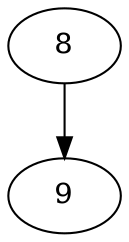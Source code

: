 digraph {
  nn8 [label="n8" pos="0.7,1.0!" label="8"]
  nn9 [label="n9" pos="0.0,0.0!" label="9"]
  nn8 -> nn9 
}